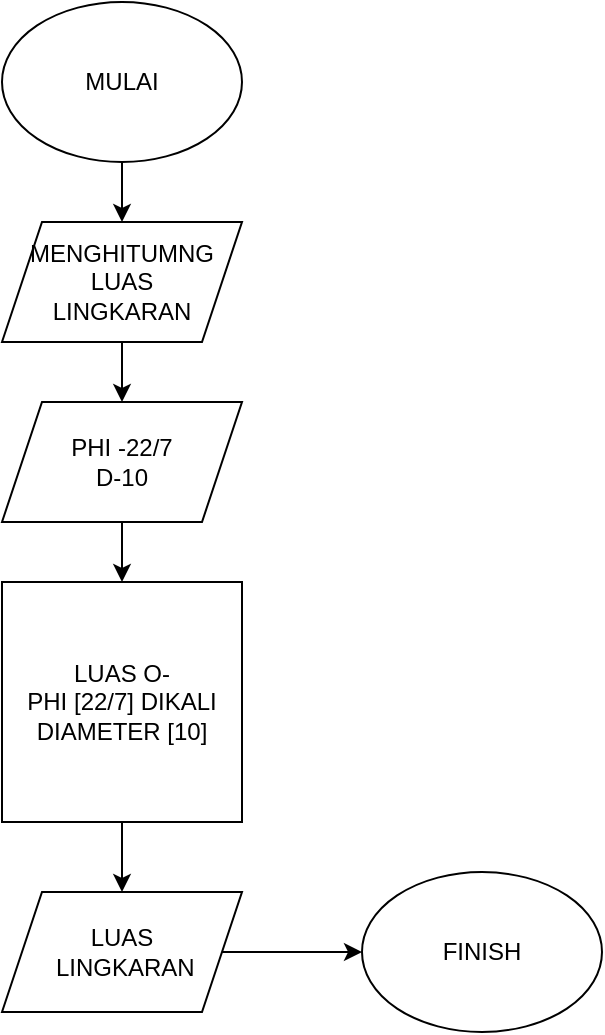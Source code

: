 <mxfile version="22.0.4" type="github">
  <diagram id="C5RBs43oDa-KdzZeNtuy" name="Page-1">
    <mxGraphModel dx="880" dy="470" grid="1" gridSize="10" guides="1" tooltips="1" connect="1" arrows="1" fold="1" page="1" pageScale="1" pageWidth="827" pageHeight="1169" math="0" shadow="0">
      <root>
        <mxCell id="WIyWlLk6GJQsqaUBKTNV-0" />
        <mxCell id="WIyWlLk6GJQsqaUBKTNV-1" parent="WIyWlLk6GJQsqaUBKTNV-0" />
        <mxCell id="aD5Cj5sb8zZGnZ4UjVZ1-2" value="" style="edgeStyle=orthogonalEdgeStyle;rounded=0;orthogonalLoop=1;jettySize=auto;html=1;" edge="1" parent="WIyWlLk6GJQsqaUBKTNV-1" source="aD5Cj5sb8zZGnZ4UjVZ1-0" target="aD5Cj5sb8zZGnZ4UjVZ1-1">
          <mxGeometry relative="1" as="geometry" />
        </mxCell>
        <mxCell id="aD5Cj5sb8zZGnZ4UjVZ1-0" value="MULAI" style="ellipse;whiteSpace=wrap;html=1;" vertex="1" parent="WIyWlLk6GJQsqaUBKTNV-1">
          <mxGeometry x="350" y="80" width="120" height="80" as="geometry" />
        </mxCell>
        <mxCell id="aD5Cj5sb8zZGnZ4UjVZ1-4" value="" style="edgeStyle=orthogonalEdgeStyle;rounded=0;orthogonalLoop=1;jettySize=auto;html=1;" edge="1" parent="WIyWlLk6GJQsqaUBKTNV-1" source="aD5Cj5sb8zZGnZ4UjVZ1-1" target="aD5Cj5sb8zZGnZ4UjVZ1-3">
          <mxGeometry relative="1" as="geometry" />
        </mxCell>
        <mxCell id="aD5Cj5sb8zZGnZ4UjVZ1-1" value="MENGHITUMNG &lt;br&gt;LUAS&lt;br&gt;LINGKARAN" style="shape=parallelogram;perimeter=parallelogramPerimeter;whiteSpace=wrap;html=1;fixedSize=1;" vertex="1" parent="WIyWlLk6GJQsqaUBKTNV-1">
          <mxGeometry x="350" y="190" width="120" height="60" as="geometry" />
        </mxCell>
        <mxCell id="aD5Cj5sb8zZGnZ4UjVZ1-6" value="" style="edgeStyle=orthogonalEdgeStyle;rounded=0;orthogonalLoop=1;jettySize=auto;html=1;" edge="1" parent="WIyWlLk6GJQsqaUBKTNV-1" source="aD5Cj5sb8zZGnZ4UjVZ1-3" target="aD5Cj5sb8zZGnZ4UjVZ1-5">
          <mxGeometry relative="1" as="geometry" />
        </mxCell>
        <mxCell id="aD5Cj5sb8zZGnZ4UjVZ1-3" value="&lt;div&gt;PHI -22/7&lt;/div&gt;&lt;div&gt;D-10&lt;br&gt;&lt;/div&gt;" style="shape=parallelogram;perimeter=parallelogramPerimeter;whiteSpace=wrap;html=1;fixedSize=1;" vertex="1" parent="WIyWlLk6GJQsqaUBKTNV-1">
          <mxGeometry x="350" y="280" width="120" height="60" as="geometry" />
        </mxCell>
        <mxCell id="aD5Cj5sb8zZGnZ4UjVZ1-8" value="" style="edgeStyle=orthogonalEdgeStyle;rounded=0;orthogonalLoop=1;jettySize=auto;html=1;" edge="1" parent="WIyWlLk6GJQsqaUBKTNV-1" source="aD5Cj5sb8zZGnZ4UjVZ1-5" target="aD5Cj5sb8zZGnZ4UjVZ1-7">
          <mxGeometry relative="1" as="geometry" />
        </mxCell>
        <mxCell id="aD5Cj5sb8zZGnZ4UjVZ1-5" value="&lt;div&gt;LUAS O-&lt;/div&gt;&lt;div&gt;PHI [22/7] DIKALI&lt;/div&gt;&lt;div&gt;DIAMETER [10]&lt;br&gt;&lt;/div&gt;" style="whiteSpace=wrap;html=1;aspect=fixed;" vertex="1" parent="WIyWlLk6GJQsqaUBKTNV-1">
          <mxGeometry x="350" y="370" width="120" height="120" as="geometry" />
        </mxCell>
        <mxCell id="aD5Cj5sb8zZGnZ4UjVZ1-11" value="" style="edgeStyle=orthogonalEdgeStyle;rounded=0;orthogonalLoop=1;jettySize=auto;html=1;" edge="1" parent="WIyWlLk6GJQsqaUBKTNV-1" source="aD5Cj5sb8zZGnZ4UjVZ1-7" target="aD5Cj5sb8zZGnZ4UjVZ1-10">
          <mxGeometry relative="1" as="geometry" />
        </mxCell>
        <mxCell id="aD5Cj5sb8zZGnZ4UjVZ1-7" value="&lt;div&gt;LUAS&lt;/div&gt;&lt;div&gt;&amp;nbsp;LINGKARAN&lt;/div&gt;" style="shape=parallelogram;perimeter=parallelogramPerimeter;whiteSpace=wrap;html=1;fixedSize=1;" vertex="1" parent="WIyWlLk6GJQsqaUBKTNV-1">
          <mxGeometry x="350" y="525" width="120" height="60" as="geometry" />
        </mxCell>
        <mxCell id="aD5Cj5sb8zZGnZ4UjVZ1-10" value="FINISH" style="ellipse;whiteSpace=wrap;html=1;" vertex="1" parent="WIyWlLk6GJQsqaUBKTNV-1">
          <mxGeometry x="530" y="515" width="120" height="80" as="geometry" />
        </mxCell>
      </root>
    </mxGraphModel>
  </diagram>
</mxfile>
